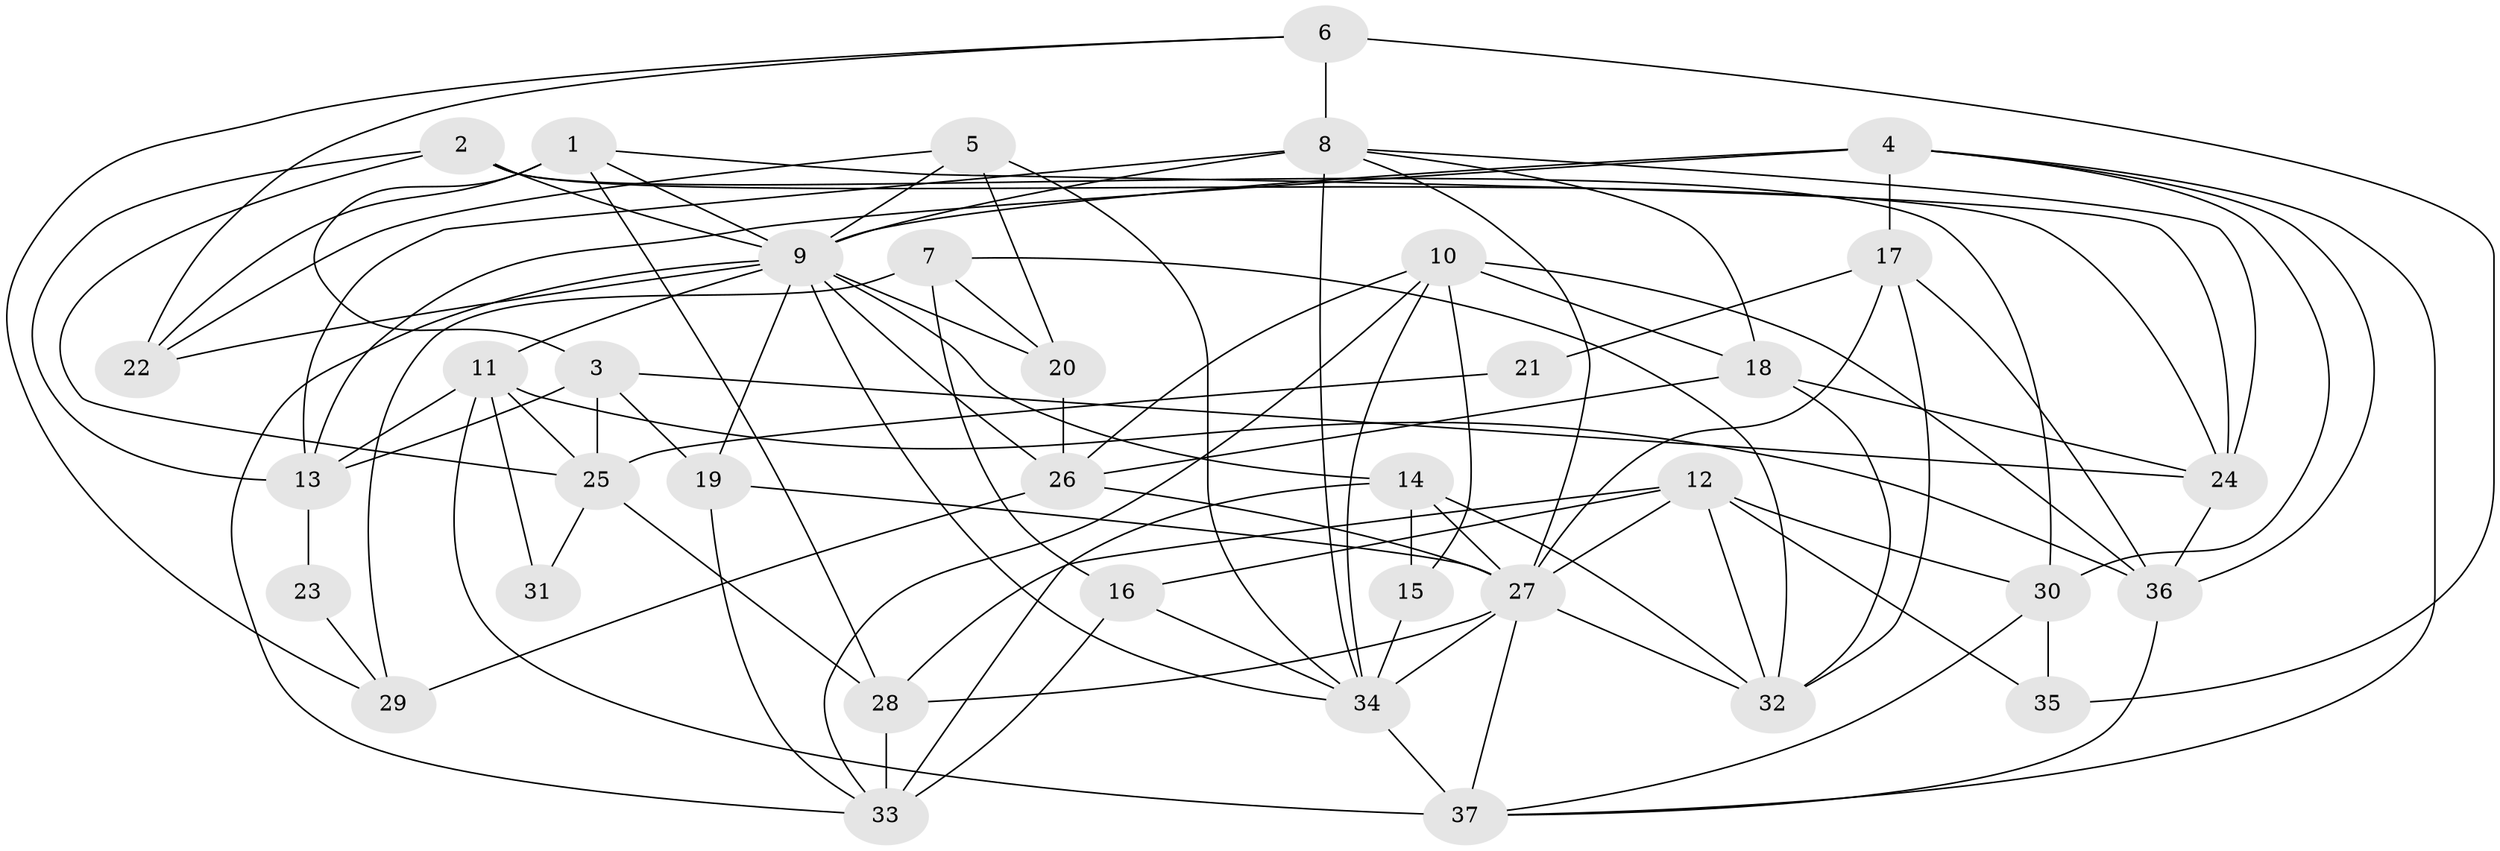 // original degree distribution, {8: 0.0273972602739726, 5: 0.1917808219178082, 3: 0.2876712328767123, 7: 0.0410958904109589, 2: 0.1095890410958904, 4: 0.3013698630136986, 6: 0.0410958904109589}
// Generated by graph-tools (version 1.1) at 2025/02/03/09/25 03:02:04]
// undirected, 37 vertices, 97 edges
graph export_dot {
graph [start="1"]
  node [color=gray90,style=filled];
  1;
  2;
  3;
  4;
  5;
  6;
  7;
  8;
  9;
  10;
  11;
  12;
  13;
  14;
  15;
  16;
  17;
  18;
  19;
  20;
  21;
  22;
  23;
  24;
  25;
  26;
  27;
  28;
  29;
  30;
  31;
  32;
  33;
  34;
  35;
  36;
  37;
  1 -- 3 [weight=1.0];
  1 -- 9 [weight=1.0];
  1 -- 22 [weight=1.0];
  1 -- 24 [weight=1.0];
  1 -- 28 [weight=1.0];
  2 -- 9 [weight=1.0];
  2 -- 13 [weight=1.0];
  2 -- 24 [weight=1.0];
  2 -- 25 [weight=1.0];
  2 -- 30 [weight=1.0];
  3 -- 13 [weight=1.0];
  3 -- 19 [weight=1.0];
  3 -- 24 [weight=1.0];
  3 -- 25 [weight=1.0];
  4 -- 9 [weight=1.0];
  4 -- 13 [weight=2.0];
  4 -- 17 [weight=1.0];
  4 -- 30 [weight=1.0];
  4 -- 36 [weight=1.0];
  4 -- 37 [weight=1.0];
  5 -- 9 [weight=1.0];
  5 -- 20 [weight=1.0];
  5 -- 22 [weight=1.0];
  5 -- 34 [weight=1.0];
  6 -- 8 [weight=3.0];
  6 -- 22 [weight=2.0];
  6 -- 29 [weight=1.0];
  6 -- 35 [weight=1.0];
  7 -- 16 [weight=1.0];
  7 -- 20 [weight=1.0];
  7 -- 29 [weight=1.0];
  7 -- 32 [weight=1.0];
  8 -- 9 [weight=1.0];
  8 -- 13 [weight=1.0];
  8 -- 18 [weight=1.0];
  8 -- 24 [weight=2.0];
  8 -- 27 [weight=1.0];
  8 -- 34 [weight=1.0];
  9 -- 11 [weight=1.0];
  9 -- 14 [weight=1.0];
  9 -- 19 [weight=1.0];
  9 -- 20 [weight=1.0];
  9 -- 22 [weight=1.0];
  9 -- 26 [weight=1.0];
  9 -- 33 [weight=1.0];
  9 -- 34 [weight=1.0];
  10 -- 15 [weight=1.0];
  10 -- 18 [weight=2.0];
  10 -- 26 [weight=1.0];
  10 -- 33 [weight=1.0];
  10 -- 34 [weight=1.0];
  10 -- 36 [weight=1.0];
  11 -- 13 [weight=1.0];
  11 -- 25 [weight=1.0];
  11 -- 31 [weight=1.0];
  11 -- 36 [weight=1.0];
  11 -- 37 [weight=1.0];
  12 -- 16 [weight=1.0];
  12 -- 27 [weight=1.0];
  12 -- 28 [weight=1.0];
  12 -- 30 [weight=1.0];
  12 -- 32 [weight=1.0];
  12 -- 35 [weight=1.0];
  13 -- 23 [weight=1.0];
  14 -- 15 [weight=1.0];
  14 -- 27 [weight=1.0];
  14 -- 32 [weight=1.0];
  14 -- 33 [weight=1.0];
  15 -- 34 [weight=1.0];
  16 -- 33 [weight=1.0];
  16 -- 34 [weight=1.0];
  17 -- 21 [weight=1.0];
  17 -- 27 [weight=1.0];
  17 -- 32 [weight=1.0];
  17 -- 36 [weight=1.0];
  18 -- 24 [weight=1.0];
  18 -- 26 [weight=2.0];
  18 -- 32 [weight=1.0];
  19 -- 27 [weight=1.0];
  19 -- 33 [weight=1.0];
  20 -- 26 [weight=1.0];
  21 -- 25 [weight=1.0];
  23 -- 29 [weight=1.0];
  24 -- 36 [weight=1.0];
  25 -- 28 [weight=1.0];
  25 -- 31 [weight=2.0];
  26 -- 27 [weight=1.0];
  26 -- 29 [weight=2.0];
  27 -- 28 [weight=1.0];
  27 -- 32 [weight=1.0];
  27 -- 34 [weight=1.0];
  27 -- 37 [weight=1.0];
  28 -- 33 [weight=2.0];
  30 -- 35 [weight=1.0];
  30 -- 37 [weight=1.0];
  34 -- 37 [weight=3.0];
  36 -- 37 [weight=1.0];
}
